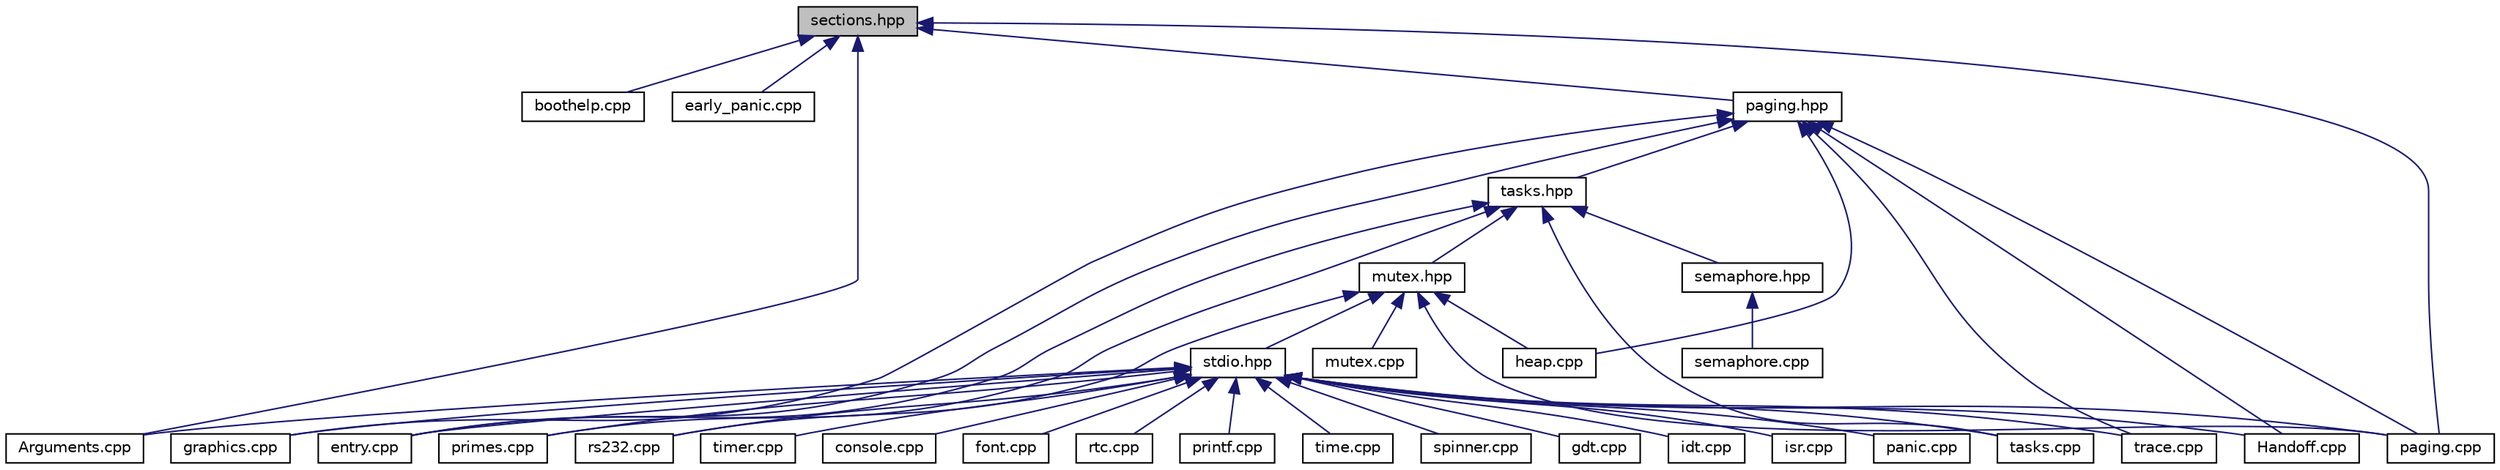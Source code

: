 digraph "sections.hpp"
{
 // LATEX_PDF_SIZE
  edge [fontname="Helvetica",fontsize="10",labelfontname="Helvetica",labelfontsize="10"];
  node [fontname="Helvetica",fontsize="10",shape=record];
  Node1 [label="sections.hpp",height=0.2,width=0.4,color="black", fillcolor="grey75", style="filled", fontcolor="black",tooltip="Kernel ELF section definitions."];
  Node1 -> Node2 [dir="back",color="midnightblue",fontsize="10",style="solid",fontname="Helvetica"];
  Node2 [label="boothelp.cpp",height=0.2,width=0.4,color="black", fillcolor="white", style="filled",URL="$d5/d6c/boothelp_8cpp.html",tooltip=" "];
  Node1 -> Node3 [dir="back",color="midnightblue",fontsize="10",style="solid",fontname="Helvetica"];
  Node3 [label="early_panic.cpp",height=0.2,width=0.4,color="black", fillcolor="white", style="filled",URL="$d4/d52/early__panic_8cpp.html",tooltip=" "];
  Node1 -> Node4 [dir="back",color="midnightblue",fontsize="10",style="solid",fontname="Helvetica"];
  Node4 [label="Arguments.cpp",height=0.2,width=0.4,color="black", fillcolor="white", style="filled",URL="$d4/d85/_arguments_8cpp.html",tooltip=" "];
  Node1 -> Node5 [dir="back",color="midnightblue",fontsize="10",style="solid",fontname="Helvetica"];
  Node5 [label="paging.cpp",height=0.2,width=0.4,color="black", fillcolor="white", style="filled",URL="$d1/d5e/paging_8cpp.html",tooltip=" "];
  Node1 -> Node6 [dir="back",color="midnightblue",fontsize="10",style="solid",fontname="Helvetica"];
  Node6 [label="paging.hpp",height=0.2,width=0.4,color="black", fillcolor="white", style="filled",URL="$d1/d75/paging_8hpp.html",tooltip=" "];
  Node6 -> Node7 [dir="back",color="midnightblue",fontsize="10",style="solid",fontname="Helvetica"];
  Node7 [label="Handoff.cpp",height=0.2,width=0.4,color="black", fillcolor="white", style="filled",URL="$d4/d88/_handoff_8cpp.html",tooltip=" "];
  Node6 -> Node8 [dir="back",color="midnightblue",fontsize="10",style="solid",fontname="Helvetica"];
  Node8 [label="graphics.cpp",height=0.2,width=0.4,color="black", fillcolor="white", style="filled",URL="$d6/d99/graphics_8cpp.html",tooltip="Graphics management and control."];
  Node6 -> Node9 [dir="back",color="midnightblue",fontsize="10",style="solid",fontname="Helvetica"];
  Node9 [label="entry.cpp",height=0.2,width=0.4,color="black", fillcolor="white", style="filled",URL="$d2/dd2/entry_8cpp.html",tooltip="The entry point into the Xyris kernel."];
  Node6 -> Node10 [dir="back",color="midnightblue",fontsize="10",style="solid",fontname="Helvetica"];
  Node10 [label="heap.cpp",height=0.2,width=0.4,color="black", fillcolor="white", style="filled",URL="$de/d90/heap_8cpp.html",tooltip="Liballoc heap implementation."];
  Node6 -> Node5 [dir="back",color="midnightblue",fontsize="10",style="solid",fontname="Helvetica"];
  Node6 -> Node11 [dir="back",color="midnightblue",fontsize="10",style="solid",fontname="Helvetica"];
  Node11 [label="tasks.hpp",height=0.2,width=0.4,color="black", fillcolor="white", style="filled",URL="$d2/dbd/tasks_8hpp.html",tooltip=" "];
  Node11 -> Node12 [dir="back",color="midnightblue",fontsize="10",style="solid",fontname="Helvetica"];
  Node12 [label="primes.cpp",height=0.2,width=0.4,color="black", fillcolor="white", style="filled",URL="$d0/dde/primes_8cpp.html",tooltip="Prime computation tasks."];
  Node11 -> Node9 [dir="back",color="midnightblue",fontsize="10",style="solid",fontname="Helvetica"];
  Node11 -> Node13 [dir="back",color="midnightblue",fontsize="10",style="solid",fontname="Helvetica"];
  Node13 [label="mutex.hpp",height=0.2,width=0.4,color="black", fillcolor="white", style="filled",URL="$d8/da6/mutex_8hpp.html",tooltip=" "];
  Node13 -> Node14 [dir="back",color="midnightblue",fontsize="10",style="solid",fontname="Helvetica"];
  Node14 [label="rs232.cpp",height=0.2,width=0.4,color="black", fillcolor="white", style="filled",URL="$d4/dc7/rs232_8cpp.html",tooltip=" "];
  Node13 -> Node15 [dir="back",color="midnightblue",fontsize="10",style="solid",fontname="Helvetica"];
  Node15 [label="mutex.cpp",height=0.2,width=0.4,color="black", fillcolor="white", style="filled",URL="$d0/dbb/mutex_8cpp.html",tooltip=" "];
  Node13 -> Node16 [dir="back",color="midnightblue",fontsize="10",style="solid",fontname="Helvetica"];
  Node16 [label="stdio.hpp",height=0.2,width=0.4,color="black", fillcolor="white", style="filled",URL="$d2/daf/stdio_8hpp.html",tooltip=" "];
  Node16 -> Node12 [dir="back",color="midnightblue",fontsize="10",style="solid",fontname="Helvetica"];
  Node16 -> Node17 [dir="back",color="midnightblue",fontsize="10",style="solid",fontname="Helvetica"];
  Node17 [label="spinner.cpp",height=0.2,width=0.4,color="black", fillcolor="white", style="filled",URL="$df/d57/spinner_8cpp.html",tooltip="Kernel spinner task."];
  Node16 -> Node18 [dir="back",color="midnightblue",fontsize="10",style="solid",fontname="Helvetica"];
  Node18 [label="gdt.cpp",height=0.2,width=0.4,color="black", fillcolor="white", style="filled",URL="$d7/de6/gdt_8cpp.html",tooltip="The Global Descriptor Table (GDT) is specific to the IA32 architecture. It contains entries telling t..."];
  Node16 -> Node19 [dir="back",color="midnightblue",fontsize="10",style="solid",fontname="Helvetica"];
  Node19 [label="idt.cpp",height=0.2,width=0.4,color="black", fillcolor="white", style="filled",URL="$d9/d87/idt_8cpp.html",tooltip=" "];
  Node16 -> Node20 [dir="back",color="midnightblue",fontsize="10",style="solid",fontname="Helvetica"];
  Node20 [label="isr.cpp",height=0.2,width=0.4,color="black", fillcolor="white", style="filled",URL="$d3/d68/isr_8cpp.html",tooltip=" "];
  Node16 -> Node21 [dir="back",color="midnightblue",fontsize="10",style="solid",fontname="Helvetica"];
  Node21 [label="panic.cpp",height=0.2,width=0.4,color="black", fillcolor="white", style="filled",URL="$d6/d1e/panic_8cpp.html",tooltip="A set of panic functions that are called when the kernel encounters an error from which it cannot rec..."];
  Node16 -> Node22 [dir="back",color="midnightblue",fontsize="10",style="solid",fontname="Helvetica"];
  Node22 [label="timer.cpp",height=0.2,width=0.4,color="black", fillcolor="white", style="filled",URL="$dc/de5/timer_8cpp.html",tooltip="Programmable Interrupt Timer driver functions."];
  Node16 -> Node4 [dir="back",color="midnightblue",fontsize="10",style="solid",fontname="Helvetica"];
  Node16 -> Node7 [dir="back",color="midnightblue",fontsize="10",style="solid",fontname="Helvetica"];
  Node16 -> Node23 [dir="back",color="midnightblue",fontsize="10",style="solid",fontname="Helvetica"];
  Node23 [label="console.cpp",height=0.2,width=0.4,color="black", fillcolor="white", style="filled",URL="$d9/dda/console_8cpp.html",tooltip="Framebuffer console."];
  Node16 -> Node24 [dir="back",color="midnightblue",fontsize="10",style="solid",fontname="Helvetica"];
  Node24 [label="font.cpp",height=0.2,width=0.4,color="black", fillcolor="white", style="filled",URL="$dd/d53/font_8cpp.html",tooltip=" "];
  Node16 -> Node8 [dir="back",color="midnightblue",fontsize="10",style="solid",fontname="Helvetica"];
  Node16 -> Node25 [dir="back",color="midnightblue",fontsize="10",style="solid",fontname="Helvetica"];
  Node25 [label="rtc.cpp",height=0.2,width=0.4,color="black", fillcolor="white", style="filled",URL="$dd/d82/rtc_8cpp.html",tooltip=" "];
  Node16 -> Node14 [dir="back",color="midnightblue",fontsize="10",style="solid",fontname="Helvetica"];
  Node16 -> Node9 [dir="back",color="midnightblue",fontsize="10",style="solid",fontname="Helvetica"];
  Node16 -> Node26 [dir="back",color="midnightblue",fontsize="10",style="solid",fontname="Helvetica"];
  Node26 [label="printf.cpp",height=0.2,width=0.4,color="black", fillcolor="white", style="filled",URL="$d4/d64/printf_8cpp.html",tooltip="A printf implementation released under the public domain."];
  Node16 -> Node27 [dir="back",color="midnightblue",fontsize="10",style="solid",fontname="Helvetica"];
  Node27 [label="time.cpp",height=0.2,width=0.4,color="black", fillcolor="white", style="filled",URL="$de/daf/time_8cpp.html",tooltip=" "];
  Node16 -> Node5 [dir="back",color="midnightblue",fontsize="10",style="solid",fontname="Helvetica"];
  Node16 -> Node28 [dir="back",color="midnightblue",fontsize="10",style="solid",fontname="Helvetica"];
  Node28 [label="tasks.cpp",height=0.2,width=0.4,color="black", fillcolor="white", style="filled",URL="$d5/d9d/tasks_8cpp.html",tooltip=" "];
  Node16 -> Node29 [dir="back",color="midnightblue",fontsize="10",style="solid",fontname="Helvetica"];
  Node29 [label="trace.cpp",height=0.2,width=0.4,color="black", fillcolor="white", style="filled",URL="$d9/d55/trace_8cpp.html",tooltip="Kernel stack tracing."];
  Node13 -> Node10 [dir="back",color="midnightblue",fontsize="10",style="solid",fontname="Helvetica"];
  Node13 -> Node5 [dir="back",color="midnightblue",fontsize="10",style="solid",fontname="Helvetica"];
  Node11 -> Node30 [dir="back",color="midnightblue",fontsize="10",style="solid",fontname="Helvetica"];
  Node30 [label="semaphore.hpp",height=0.2,width=0.4,color="black", fillcolor="white", style="filled",URL="$d1/d5a/semaphore_8hpp.html",tooltip=" "];
  Node30 -> Node31 [dir="back",color="midnightblue",fontsize="10",style="solid",fontname="Helvetica"];
  Node31 [label="semaphore.cpp",height=0.2,width=0.4,color="black", fillcolor="white", style="filled",URL="$da/d20/semaphore_8cpp.html",tooltip=" "];
  Node11 -> Node28 [dir="back",color="midnightblue",fontsize="10",style="solid",fontname="Helvetica"];
  Node6 -> Node29 [dir="back",color="midnightblue",fontsize="10",style="solid",fontname="Helvetica"];
}
